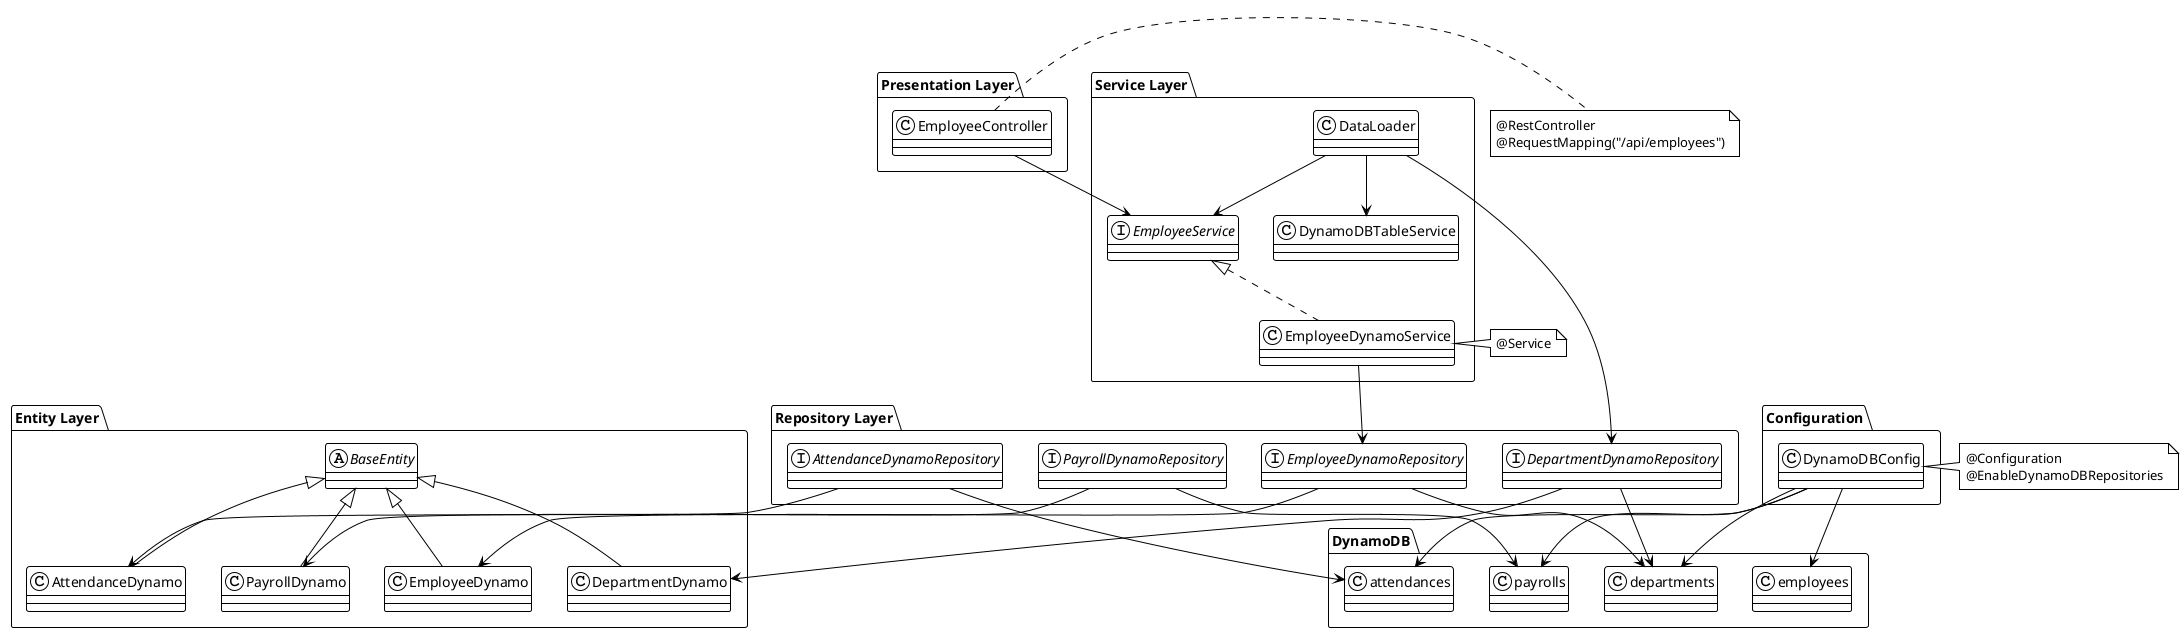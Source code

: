 @startuml CompleteSystem_ExactJavaCode
!theme plain

package "Presentation Layer" {
  class EmployeeController
}

package "Service Layer" {
  interface EmployeeService
  class EmployeeDynamoService
  class DynamoDBTableService
  class DataLoader
}

package "Repository Layer" {
  interface DepartmentDynamoRepository
  interface EmployeeDynamoRepository
  interface PayrollDynamoRepository
  interface AttendanceDynamoRepository
}

package "Entity Layer" {
  abstract class BaseEntity
  class DepartmentDynamo
  class EmployeeDynamo
  class PayrollDynamo
  class AttendanceDynamo
}

package "Configuration" {
  class DynamoDBConfig
}

package "DynamoDB" {
  class departments
  class employees
  class payrolls
  class attendances
}

' Relationships
EmployeeController --> EmployeeService
EmployeeService <|.. EmployeeDynamoService
EmployeeDynamoService --> EmployeeDynamoRepository
DataLoader --> DepartmentDynamoRepository
DataLoader --> EmployeeService
DataLoader --> DynamoDBTableService

EmployeeDynamoRepository --> EmployeeDynamo
DepartmentDynamoRepository --> DepartmentDynamo
PayrollDynamoRepository --> PayrollDynamo
AttendanceDynamoRepository --> AttendanceDynamo

BaseEntity <|-- EmployeeDynamo
BaseEntity <|-- DepartmentDynamo
BaseEntity <|-- PayrollDynamo
BaseEntity <|-- AttendanceDynamo

EmployeeDynamoRepository --> departments
DepartmentDynamoRepository --> departments
PayrollDynamoRepository --> payrolls
AttendanceDynamoRepository --> attendances

DynamoDBConfig --> employees
DynamoDBConfig --> departments
DynamoDBConfig --> payrolls
DynamoDBConfig --> attendances

note right of EmployeeController : @RestController\n@RequestMapping("/api/employees")
note right of EmployeeDynamoService : @Service
note right of DynamoDBConfig : @Configuration\n@EnableDynamoDBRepositories

@enduml
